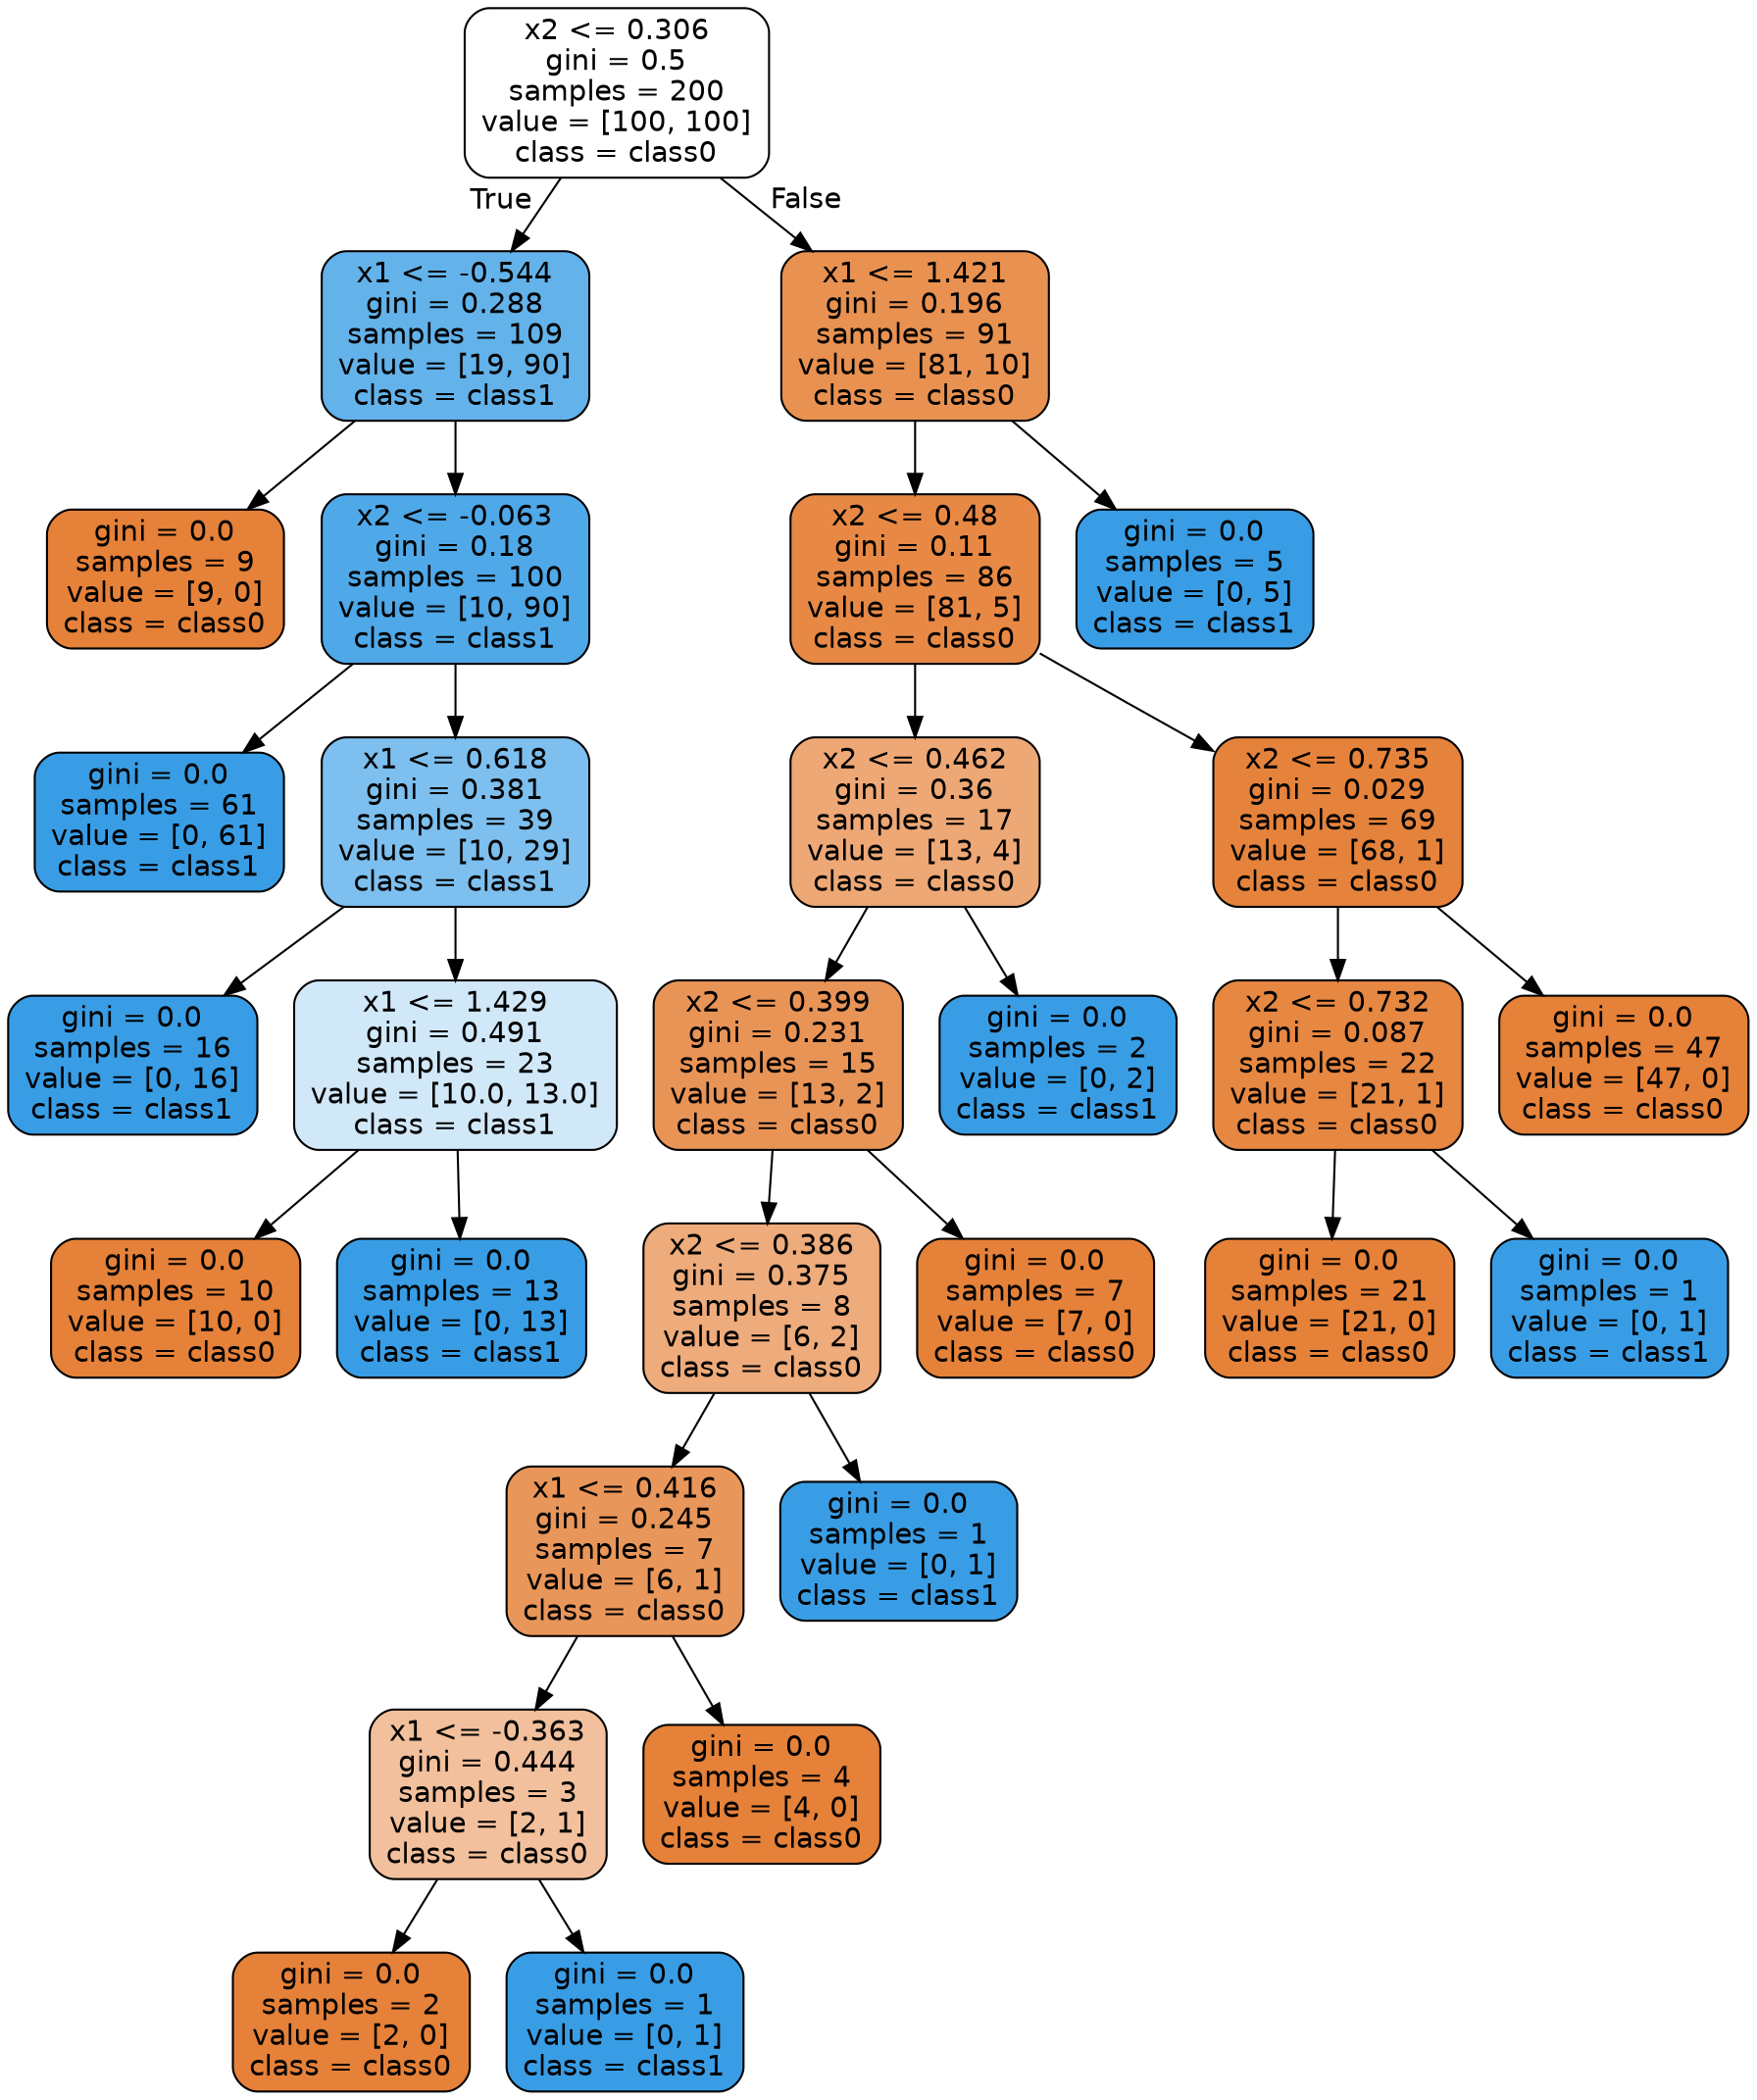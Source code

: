 digraph Tree {
node [shape=box, style="filled, rounded", color="black", fontname="helvetica"] ;
edge [fontname="helvetica"] ;
0 [label="x2 <= 0.306\ngini = 0.5\nsamples = 200\nvalue = [100, 100]\nclass = class0", fillcolor="#ffffff"] ;
1 [label="x1 <= -0.544\ngini = 0.288\nsamples = 109\nvalue = [19, 90]\nclass = class1", fillcolor="#63b2ea"] ;
0 -> 1 [labeldistance=2.5, labelangle=45, headlabel="True"] ;
2 [label="gini = 0.0\nsamples = 9\nvalue = [9, 0]\nclass = class0", fillcolor="#e58139"] ;
1 -> 2 ;
3 [label="x2 <= -0.063\ngini = 0.18\nsamples = 100\nvalue = [10, 90]\nclass = class1", fillcolor="#4fa8e8"] ;
1 -> 3 ;
4 [label="gini = 0.0\nsamples = 61\nvalue = [0, 61]\nclass = class1", fillcolor="#399de5"] ;
3 -> 4 ;
5 [label="x1 <= 0.618\ngini = 0.381\nsamples = 39\nvalue = [10, 29]\nclass = class1", fillcolor="#7dbfee"] ;
3 -> 5 ;
6 [label="gini = 0.0\nsamples = 16\nvalue = [0, 16]\nclass = class1", fillcolor="#399de5"] ;
5 -> 6 ;
7 [label="x1 <= 1.429\ngini = 0.491\nsamples = 23\nvalue = [10.0, 13.0]\nclass = class1", fillcolor="#d1e8f9"] ;
5 -> 7 ;
8 [label="gini = 0.0\nsamples = 10\nvalue = [10, 0]\nclass = class0", fillcolor="#e58139"] ;
7 -> 8 ;
9 [label="gini = 0.0\nsamples = 13\nvalue = [0, 13]\nclass = class1", fillcolor="#399de5"] ;
7 -> 9 ;
10 [label="x1 <= 1.421\ngini = 0.196\nsamples = 91\nvalue = [81, 10]\nclass = class0", fillcolor="#e89151"] ;
0 -> 10 [labeldistance=2.5, labelangle=-45, headlabel="False"] ;
11 [label="x2 <= 0.48\ngini = 0.11\nsamples = 86\nvalue = [81, 5]\nclass = class0", fillcolor="#e78945"] ;
10 -> 11 ;
12 [label="x2 <= 0.462\ngini = 0.36\nsamples = 17\nvalue = [13, 4]\nclass = class0", fillcolor="#eda876"] ;
11 -> 12 ;
13 [label="x2 <= 0.399\ngini = 0.231\nsamples = 15\nvalue = [13, 2]\nclass = class0", fillcolor="#e99457"] ;
12 -> 13 ;
14 [label="x2 <= 0.386\ngini = 0.375\nsamples = 8\nvalue = [6, 2]\nclass = class0", fillcolor="#eeab7b"] ;
13 -> 14 ;
15 [label="x1 <= 0.416\ngini = 0.245\nsamples = 7\nvalue = [6, 1]\nclass = class0", fillcolor="#e9965a"] ;
14 -> 15 ;
16 [label="x1 <= -0.363\ngini = 0.444\nsamples = 3\nvalue = [2, 1]\nclass = class0", fillcolor="#f2c09c"] ;
15 -> 16 ;
17 [label="gini = 0.0\nsamples = 2\nvalue = [2, 0]\nclass = class0", fillcolor="#e58139"] ;
16 -> 17 ;
18 [label="gini = 0.0\nsamples = 1\nvalue = [0, 1]\nclass = class1", fillcolor="#399de5"] ;
16 -> 18 ;
19 [label="gini = 0.0\nsamples = 4\nvalue = [4, 0]\nclass = class0", fillcolor="#e58139"] ;
15 -> 19 ;
20 [label="gini = 0.0\nsamples = 1\nvalue = [0, 1]\nclass = class1", fillcolor="#399de5"] ;
14 -> 20 ;
21 [label="gini = 0.0\nsamples = 7\nvalue = [7, 0]\nclass = class0", fillcolor="#e58139"] ;
13 -> 21 ;
22 [label="gini = 0.0\nsamples = 2\nvalue = [0, 2]\nclass = class1", fillcolor="#399de5"] ;
12 -> 22 ;
23 [label="x2 <= 0.735\ngini = 0.029\nsamples = 69\nvalue = [68, 1]\nclass = class0", fillcolor="#e5833c"] ;
11 -> 23 ;
24 [label="x2 <= 0.732\ngini = 0.087\nsamples = 22\nvalue = [21, 1]\nclass = class0", fillcolor="#e68742"] ;
23 -> 24 ;
25 [label="gini = 0.0\nsamples = 21\nvalue = [21, 0]\nclass = class0", fillcolor="#e58139"] ;
24 -> 25 ;
26 [label="gini = 0.0\nsamples = 1\nvalue = [0, 1]\nclass = class1", fillcolor="#399de5"] ;
24 -> 26 ;
27 [label="gini = 0.0\nsamples = 47\nvalue = [47, 0]\nclass = class0", fillcolor="#e58139"] ;
23 -> 27 ;
28 [label="gini = 0.0\nsamples = 5\nvalue = [0, 5]\nclass = class1", fillcolor="#399de5"] ;
10 -> 28 ;
}
